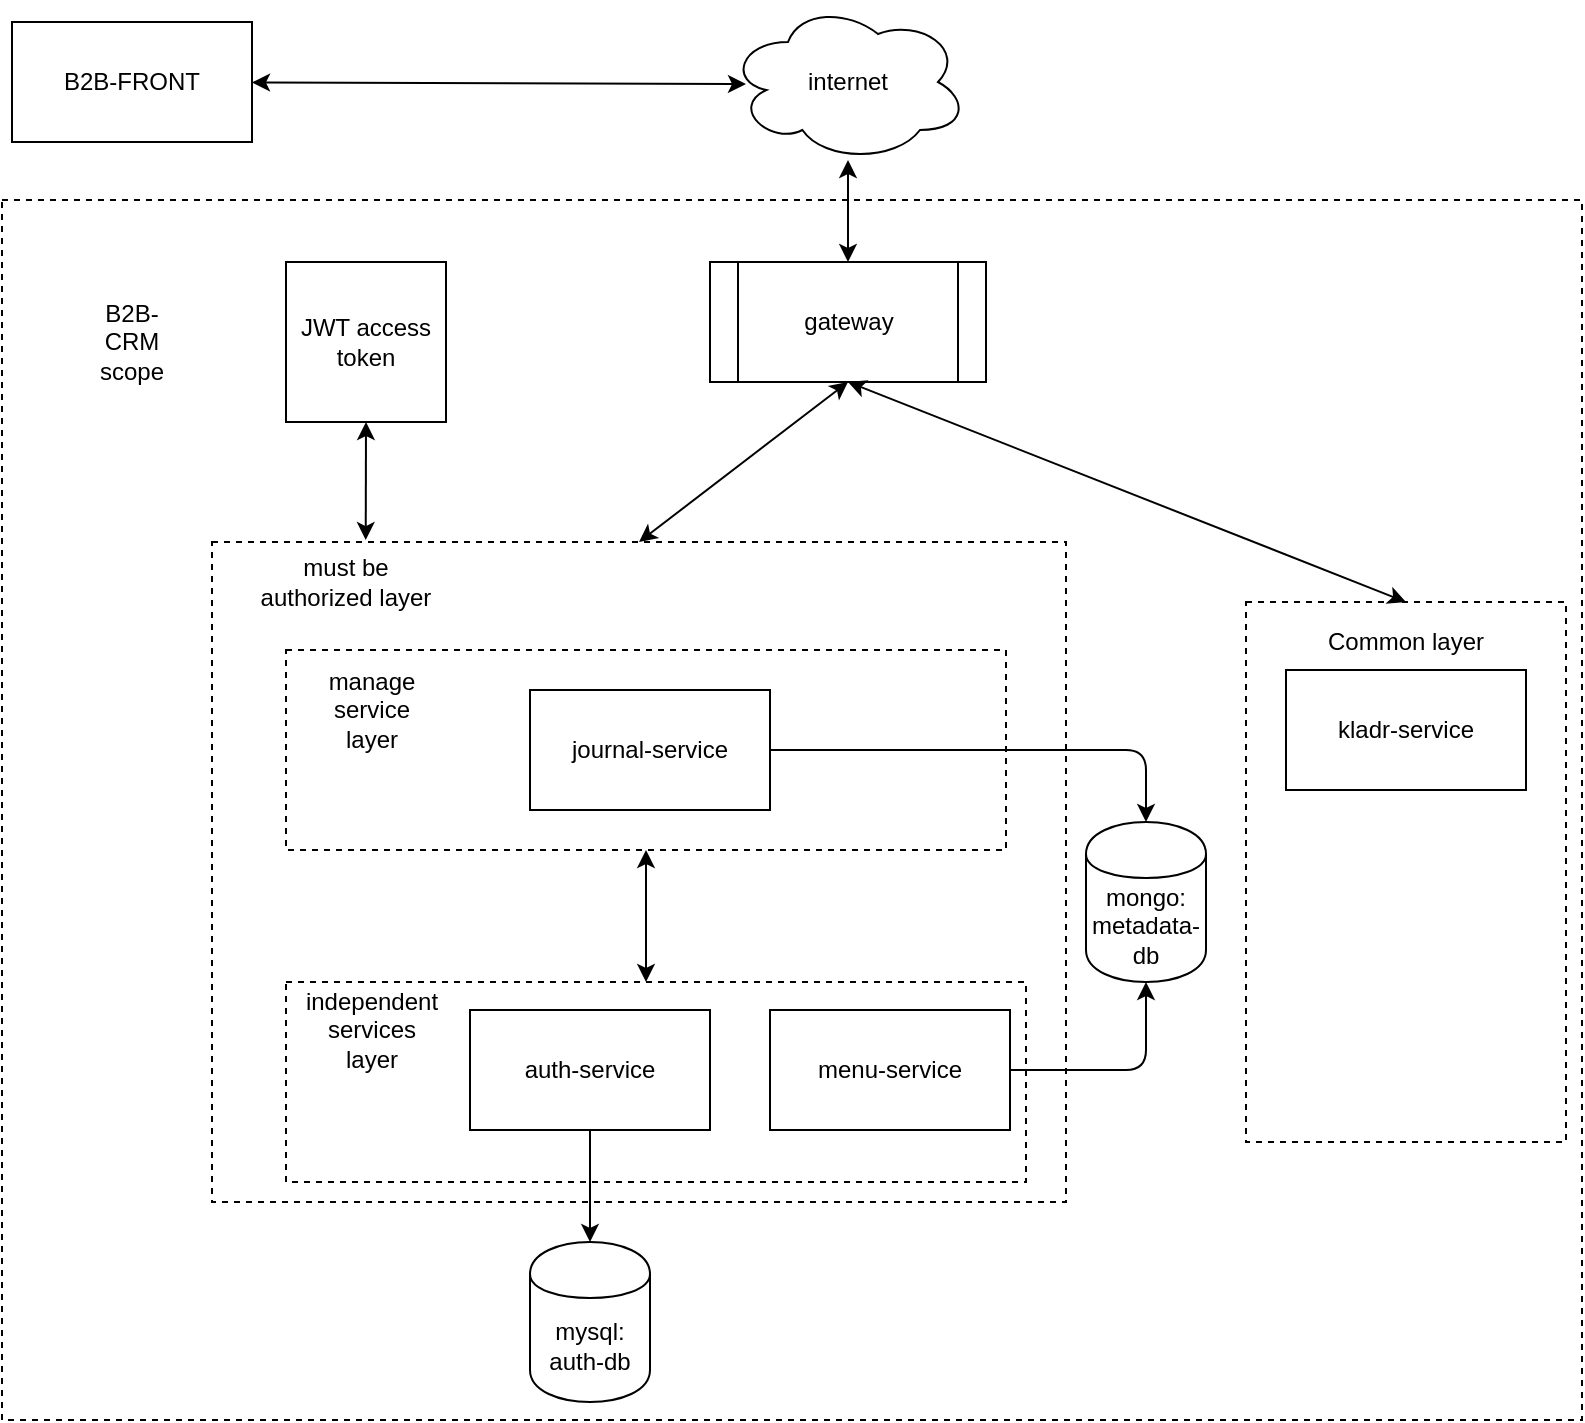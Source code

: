 <mxfile pages="1" version="11.2.8" type="github"><diagram id="9of4T-WavQ28WKTLRpVf" name="Page-1"><mxGraphModel dx="1021" dy="552" grid="1" gridSize="10" guides="1" tooltips="1" connect="1" arrows="1" fold="1" page="1" pageScale="1" pageWidth="827" pageHeight="1169" math="0" shadow="0"><root><mxCell id="0"/><mxCell id="1" parent="0"/><mxCell id="GAbzOwat0-kXJeU_2Sft-27" value="" style="rounded=0;whiteSpace=wrap;html=1;dashed=1;fillColor=none;" parent="1" vertex="1"><mxGeometry x="18" y="109" width="790" height="610" as="geometry"/></mxCell><mxCell id="By4VLlDBwi9CDlPTn6yM-22" style="edgeStyle=orthogonalEdgeStyle;rounded=0;orthogonalLoop=1;jettySize=auto;html=1;exitX=0.5;exitY=1;exitDx=0;exitDy=0;entryX=0.5;entryY=0;entryDx=0;entryDy=0;" parent="1" source="By4VLlDBwi9CDlPTn6yM-14" target="By4VLlDBwi9CDlPTn6yM-15" edge="1"><mxGeometry relative="1" as="geometry"/></mxCell><mxCell id="By4VLlDBwi9CDlPTn6yM-14" value="auth-service" style="rounded=0;whiteSpace=wrap;html=1;" parent="1" vertex="1"><mxGeometry x="252" y="514" width="120" height="60" as="geometry"/></mxCell><mxCell id="By4VLlDBwi9CDlPTn6yM-15" value="mysql:&lt;br&gt;auth-db" style="shape=cylinder;whiteSpace=wrap;html=1;boundedLbl=1;backgroundOutline=1;fillColor=none;" parent="1" vertex="1"><mxGeometry x="282" y="630" width="60" height="80" as="geometry"/></mxCell><mxCell id="By4VLlDBwi9CDlPTn6yM-17" value="kladr-service" style="rounded=0;whiteSpace=wrap;html=1;fillColor=none;" parent="1" vertex="1"><mxGeometry x="660" y="344" width="120" height="60" as="geometry"/></mxCell><mxCell id="By4VLlDBwi9CDlPTn6yM-18" value="journal-service" style="rounded=0;whiteSpace=wrap;html=1;fillColor=none;" parent="1" vertex="1"><mxGeometry x="282" y="354" width="120" height="60" as="geometry"/></mxCell><mxCell id="By4VLlDBwi9CDlPTn6yM-19" value="mongo:&lt;br&gt;metadata-db" style="shape=cylinder;whiteSpace=wrap;html=1;boundedLbl=1;backgroundOutline=1;fillColor=none;" parent="1" vertex="1"><mxGeometry x="560" y="420" width="60" height="80" as="geometry"/></mxCell><mxCell id="By4VLlDBwi9CDlPTn6yM-21" value="menu-service" style="rounded=0;whiteSpace=wrap;html=1;fillColor=none;" parent="1" vertex="1"><mxGeometry x="402" y="514" width="120" height="60" as="geometry"/></mxCell><mxCell id="By4VLlDBwi9CDlPTn6yM-28" value="" style="endArrow=classic;html=1;entryX=0.5;entryY=0;entryDx=0;entryDy=0;exitX=1;exitY=0.5;exitDx=0;exitDy=0;" parent="1" source="By4VLlDBwi9CDlPTn6yM-18" target="By4VLlDBwi9CDlPTn6yM-19" edge="1"><mxGeometry width="50" height="50" relative="1" as="geometry"><mxPoint x="705" y="530" as="sourcePoint"/><mxPoint x="755" y="480" as="targetPoint"/><Array as="points"><mxPoint x="590" y="384"/></Array></mxGeometry></mxCell><mxCell id="By4VLlDBwi9CDlPTn6yM-29" value="" style="endArrow=classic;html=1;entryX=0.5;entryY=1;entryDx=0;entryDy=0;exitX=1;exitY=0.5;exitDx=0;exitDy=0;" parent="1" source="By4VLlDBwi9CDlPTn6yM-21" target="By4VLlDBwi9CDlPTn6yM-19" edge="1"><mxGeometry width="50" height="50" relative="1" as="geometry"><mxPoint x="481.622" y="570" as="sourcePoint"/><mxPoint x="785" y="560" as="targetPoint"/><Array as="points"><mxPoint x="590" y="544"/></Array></mxGeometry></mxCell><mxCell id="By4VLlDBwi9CDlPTn6yM-31" value="gateway&lt;br&gt;" style="shape=process;whiteSpace=wrap;html=1;backgroundOutline=1;fillColor=none;" parent="1" vertex="1"><mxGeometry x="372" y="140" width="138" height="60" as="geometry"/></mxCell><mxCell id="By4VLlDBwi9CDlPTn6yM-33" value="B2B-CRM scope" style="text;html=1;strokeColor=none;fillColor=none;align=center;verticalAlign=middle;whiteSpace=wrap;rounded=0;dashed=1;" parent="1" vertex="1"><mxGeometry x="63" y="170" width="40" height="20" as="geometry"/></mxCell><mxCell id="By4VLlDBwi9CDlPTn6yM-35" value="B2B-FRONT" style="rounded=0;whiteSpace=wrap;html=1;fillColor=none;" parent="1" vertex="1"><mxGeometry x="23" y="20" width="120" height="60" as="geometry"/></mxCell><mxCell id="By4VLlDBwi9CDlPTn6yM-36" value="internet" style="ellipse;shape=cloud;whiteSpace=wrap;html=1;fillColor=none;" parent="1" vertex="1"><mxGeometry x="381" y="10" width="120" height="80" as="geometry"/></mxCell><mxCell id="By4VLlDBwi9CDlPTn6yM-37" value="" style="endArrow=classic;startArrow=classic;html=1;" parent="1" target="By4VLlDBwi9CDlPTn6yM-35" edge="1"><mxGeometry width="50" height="50" relative="1" as="geometry"><mxPoint x="390" y="51" as="sourcePoint"/><mxPoint x="323" y="30" as="targetPoint"/></mxGeometry></mxCell><mxCell id="GAbzOwat0-kXJeU_2Sft-7" value="" style="rounded=0;whiteSpace=wrap;html=1;dashed=1;fillColor=none;" parent="1" vertex="1"><mxGeometry x="160" y="500" width="370" height="100" as="geometry"/></mxCell><mxCell id="GAbzOwat0-kXJeU_2Sft-9" value="" style="rounded=0;whiteSpace=wrap;html=1;dashed=1;fillColor=none;" parent="1" vertex="1"><mxGeometry x="640" y="310" width="160" height="270" as="geometry"/></mxCell><mxCell id="GAbzOwat0-kXJeU_2Sft-10" value="Common layer" style="text;html=1;strokeColor=none;fillColor=none;align=center;verticalAlign=middle;whiteSpace=wrap;rounded=0;dashed=1;" parent="1" vertex="1"><mxGeometry x="660" y="320" width="120" height="20" as="geometry"/></mxCell><mxCell id="GAbzOwat0-kXJeU_2Sft-11" value="independent services layer" style="text;html=1;strokeColor=none;fillColor=none;align=center;verticalAlign=middle;whiteSpace=wrap;rounded=0;dashed=1;" parent="1" vertex="1"><mxGeometry x="183" y="514" width="40" height="20" as="geometry"/></mxCell><mxCell id="GAbzOwat0-kXJeU_2Sft-12" value="" style="endArrow=classic;startArrow=classic;html=1;entryX=0.5;entryY=1;entryDx=0;entryDy=0;" parent="1" target="GAbzOwat0-kXJeU_2Sft-13" edge="1"><mxGeometry width="50" height="50" relative="1" as="geometry"><mxPoint x="340" y="500" as="sourcePoint"/><mxPoint x="342" y="440" as="targetPoint"/></mxGeometry></mxCell><mxCell id="GAbzOwat0-kXJeU_2Sft-13" value="" style="rounded=0;whiteSpace=wrap;html=1;dashed=1;fillColor=none;" parent="1" vertex="1"><mxGeometry x="160" y="334" width="360" height="100" as="geometry"/></mxCell><mxCell id="GAbzOwat0-kXJeU_2Sft-14" value="manage service layer" style="text;html=1;strokeColor=none;fillColor=none;align=center;verticalAlign=middle;whiteSpace=wrap;rounded=0;dashed=1;" parent="1" vertex="1"><mxGeometry x="183" y="354" width="40" height="20" as="geometry"/></mxCell><mxCell id="GAbzOwat0-kXJeU_2Sft-19" value="" style="rounded=0;whiteSpace=wrap;html=1;dashed=1;fillColor=none;" parent="1" vertex="1"><mxGeometry x="123" y="280" width="427" height="330" as="geometry"/></mxCell><mxCell id="GAbzOwat0-kXJeU_2Sft-20" value="must be authorized layer" style="text;html=1;strokeColor=none;fillColor=none;align=center;verticalAlign=middle;whiteSpace=wrap;rounded=0;dashed=1;" parent="1" vertex="1"><mxGeometry x="140" y="290" width="100" height="20" as="geometry"/></mxCell><mxCell id="GAbzOwat0-kXJeU_2Sft-21" value="" style="endArrow=classic;startArrow=classic;html=1;exitX=0.5;exitY=1;exitDx=0;exitDy=0;entryX=0.18;entryY=-0.003;entryDx=0;entryDy=0;entryPerimeter=0;" parent="1" source="RC2jkUOmu9s5H2Rtxe9a-1" target="GAbzOwat0-kXJeU_2Sft-19" edge="1"><mxGeometry width="50" height="50" relative="1" as="geometry"><mxPoint x="98" y="445" as="sourcePoint"/><mxPoint x="110" y="500" as="targetPoint"/></mxGeometry></mxCell><mxCell id="GAbzOwat0-kXJeU_2Sft-24" value="" style="endArrow=classic;startArrow=classic;html=1;exitX=0.5;exitY=0;exitDx=0;exitDy=0;entryX=0.5;entryY=1;entryDx=0;entryDy=0;" parent="1" source="GAbzOwat0-kXJeU_2Sft-19" target="By4VLlDBwi9CDlPTn6yM-31" edge="1"><mxGeometry width="50" height="50" relative="1" as="geometry"><mxPoint x="290" y="260" as="sourcePoint"/><mxPoint x="340" y="210" as="targetPoint"/></mxGeometry></mxCell><mxCell id="GAbzOwat0-kXJeU_2Sft-25" value="" style="endArrow=classic;startArrow=classic;html=1;entryX=0.5;entryY=1;entryDx=0;entryDy=0;exitX=0.5;exitY=0;exitDx=0;exitDy=0;" parent="1" source="GAbzOwat0-kXJeU_2Sft-9" target="By4VLlDBwi9CDlPTn6yM-31" edge="1"><mxGeometry width="50" height="50" relative="1" as="geometry"><mxPoint x="560" y="270" as="sourcePoint"/><mxPoint x="610" y="220" as="targetPoint"/></mxGeometry></mxCell><mxCell id="GAbzOwat0-kXJeU_2Sft-28" value="" style="endArrow=classic;startArrow=classic;html=1;exitX=0.5;exitY=0;exitDx=0;exitDy=0;entryX=0.5;entryY=0.988;entryDx=0;entryDy=0;entryPerimeter=0;" parent="1" source="By4VLlDBwi9CDlPTn6yM-31" target="By4VLlDBwi9CDlPTn6yM-36" edge="1"><mxGeometry width="50" height="50" relative="1" as="geometry"><mxPoint x="310" y="110" as="sourcePoint"/><mxPoint x="438" y="87" as="targetPoint"/></mxGeometry></mxCell><mxCell id="RC2jkUOmu9s5H2Rtxe9a-1" value="JWT access token" style="whiteSpace=wrap;html=1;aspect=fixed;" vertex="1" parent="1"><mxGeometry x="160" y="140" width="80" height="80" as="geometry"/></mxCell></root></mxGraphModel></diagram></mxfile>